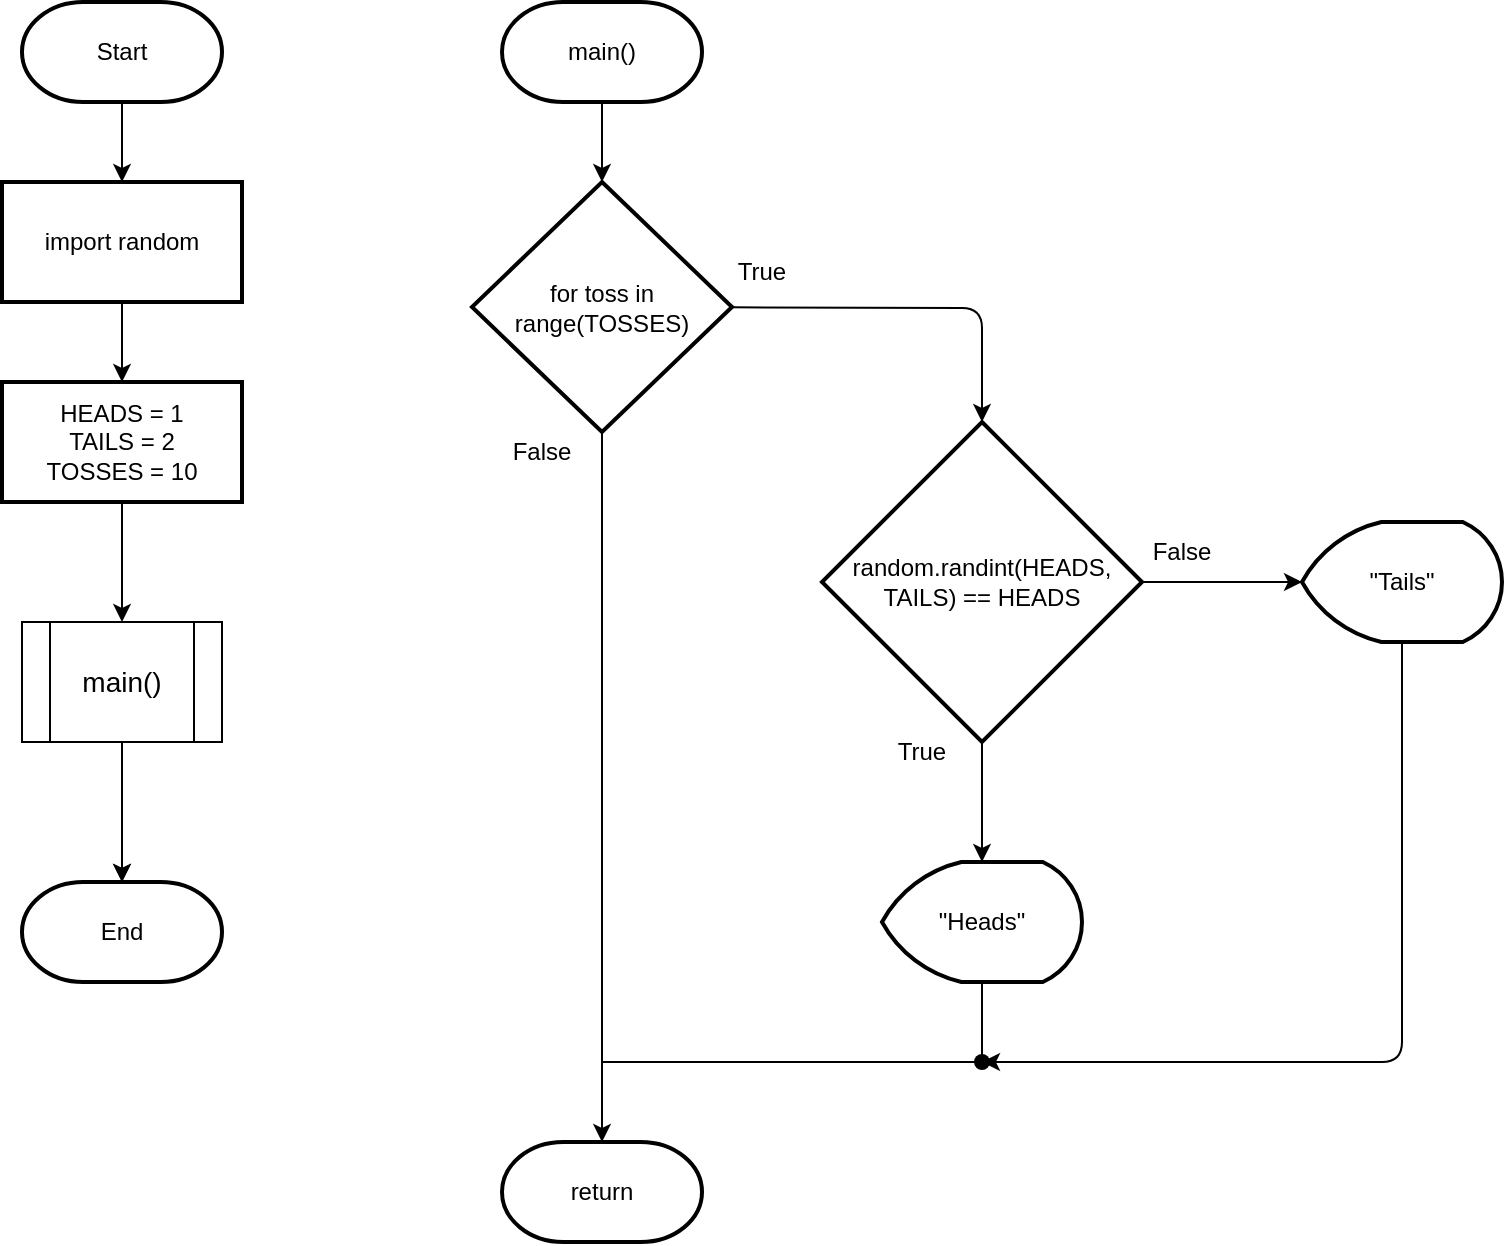 <mxfile>
    <diagram id="khdWllMj0eJr-ONkamnf" name="Page-1">
        <mxGraphModel dx="1849" dy="881" grid="1" gridSize="10" guides="1" tooltips="1" connect="1" arrows="1" fold="1" page="1" pageScale="1" pageWidth="850" pageHeight="1100" math="0" shadow="0">
            <root>
                <mxCell id="0"/>
                <mxCell id="1" parent="0"/>
                <mxCell id="4" value="" style="edgeStyle=none;html=1;" edge="1" parent="1" source="2" target="3">
                    <mxGeometry relative="1" as="geometry"/>
                </mxCell>
                <mxCell id="2" value="Start" style="strokeWidth=2;html=1;shape=mxgraph.flowchart.terminator;whiteSpace=wrap;" vertex="1" parent="1">
                    <mxGeometry x="560" y="150" width="100" height="50" as="geometry"/>
                </mxCell>
                <mxCell id="6" value="" style="edgeStyle=none;html=1;" edge="1" parent="1" source="3" target="5">
                    <mxGeometry relative="1" as="geometry"/>
                </mxCell>
                <mxCell id="3" value="import random" style="whiteSpace=wrap;html=1;strokeWidth=2;" vertex="1" parent="1">
                    <mxGeometry x="550" y="240" width="120" height="60" as="geometry"/>
                </mxCell>
                <mxCell id="32" value="" style="edgeStyle=none;html=1;" edge="1" parent="1" source="5" target="31">
                    <mxGeometry relative="1" as="geometry"/>
                </mxCell>
                <mxCell id="5" value="HEADS = 1&lt;br&gt;TAILS = 2&lt;br&gt;TOSSES = 10" style="whiteSpace=wrap;html=1;strokeWidth=2;" vertex="1" parent="1">
                    <mxGeometry x="550" y="340" width="120" height="60" as="geometry"/>
                </mxCell>
                <mxCell id="9" value="" style="edgeStyle=none;html=1;" edge="1" parent="1" source="7" target="8">
                    <mxGeometry relative="1" as="geometry"/>
                </mxCell>
                <mxCell id="7" value="main()" style="strokeWidth=2;html=1;shape=mxgraph.flowchart.terminator;whiteSpace=wrap;" vertex="1" parent="1">
                    <mxGeometry x="800" y="150" width="100" height="50" as="geometry"/>
                </mxCell>
                <mxCell id="11" value="" style="edgeStyle=none;html=1;" edge="1" parent="1" source="8" target="10">
                    <mxGeometry relative="1" as="geometry">
                        <Array as="points">
                            <mxPoint x="1040" y="303"/>
                        </Array>
                    </mxGeometry>
                </mxCell>
                <mxCell id="23" value="" style="edgeStyle=none;html=1;" edge="1" parent="1" source="8" target="20">
                    <mxGeometry relative="1" as="geometry"/>
                </mxCell>
                <mxCell id="8" value="for toss in range(TOSSES)" style="rhombus;whiteSpace=wrap;html=1;strokeWidth=2;" vertex="1" parent="1">
                    <mxGeometry x="785" y="240" width="130" height="125" as="geometry"/>
                </mxCell>
                <mxCell id="13" value="" style="edgeStyle=none;html=1;" edge="1" parent="1" source="10" target="12">
                    <mxGeometry relative="1" as="geometry"/>
                </mxCell>
                <mxCell id="16" value="" style="edgeStyle=none;html=1;" edge="1" parent="1" source="10" target="15">
                    <mxGeometry relative="1" as="geometry"/>
                </mxCell>
                <mxCell id="10" value="random.randint(HEADS, TAILS) == HEADS" style="rhombus;whiteSpace=wrap;html=1;strokeWidth=2;" vertex="1" parent="1">
                    <mxGeometry x="960" y="360" width="160" height="160" as="geometry"/>
                </mxCell>
                <mxCell id="12" value="&quot;Heads&quot;" style="strokeWidth=2;html=1;shape=mxgraph.flowchart.display;whiteSpace=wrap;" vertex="1" parent="1">
                    <mxGeometry x="990" y="580" width="100" height="60" as="geometry"/>
                </mxCell>
                <mxCell id="14" value="True" style="text;html=1;strokeColor=none;fillColor=none;align=center;verticalAlign=middle;whiteSpace=wrap;rounded=0;" vertex="1" parent="1">
                    <mxGeometry x="980" y="510" width="60" height="30" as="geometry"/>
                </mxCell>
                <mxCell id="36" value="" style="edgeStyle=none;html=1;" edge="1" parent="1" source="15" target="35">
                    <mxGeometry relative="1" as="geometry">
                        <Array as="points">
                            <mxPoint x="1250" y="680"/>
                        </Array>
                    </mxGeometry>
                </mxCell>
                <mxCell id="15" value="&quot;Tails&quot;" style="strokeWidth=2;html=1;shape=mxgraph.flowchart.display;whiteSpace=wrap;" vertex="1" parent="1">
                    <mxGeometry x="1200" y="410" width="100" height="60" as="geometry"/>
                </mxCell>
                <mxCell id="18" value="False" style="text;html=1;strokeColor=none;fillColor=none;align=center;verticalAlign=middle;whiteSpace=wrap;rounded=0;" vertex="1" parent="1">
                    <mxGeometry x="1110" y="410" width="60" height="30" as="geometry"/>
                </mxCell>
                <mxCell id="19" value="True" style="text;html=1;strokeColor=none;fillColor=none;align=center;verticalAlign=middle;whiteSpace=wrap;rounded=0;" vertex="1" parent="1">
                    <mxGeometry x="900" y="270" width="60" height="30" as="geometry"/>
                </mxCell>
                <mxCell id="20" value="return" style="strokeWidth=2;html=1;shape=mxgraph.flowchart.terminator;whiteSpace=wrap;" vertex="1" parent="1">
                    <mxGeometry x="800" y="720" width="100" height="50" as="geometry"/>
                </mxCell>
                <mxCell id="24" value="False" style="text;html=1;strokeColor=none;fillColor=none;align=center;verticalAlign=middle;whiteSpace=wrap;rounded=0;" vertex="1" parent="1">
                    <mxGeometry x="790" y="360" width="60" height="30" as="geometry"/>
                </mxCell>
                <mxCell id="39" value="" style="edgeStyle=none;html=1;" edge="1" parent="1" source="31" target="38">
                    <mxGeometry relative="1" as="geometry"/>
                </mxCell>
                <mxCell id="40" value="" style="edgeStyle=none;html=1;fontSize=14;" edge="1" parent="1" source="31" target="38">
                    <mxGeometry relative="1" as="geometry"/>
                </mxCell>
                <mxCell id="31" value="" style="verticalLabelPosition=bottom;verticalAlign=top;html=1;shape=process;whiteSpace=wrap;rounded=1;size=0.14;arcSize=0;align=center;" vertex="1" parent="1">
                    <mxGeometry x="560" y="460" width="100" height="60" as="geometry"/>
                </mxCell>
                <mxCell id="34" value="" style="endArrow=none;html=1;entryX=0.5;entryY=1;entryDx=0;entryDy=0;entryPerimeter=0;startArrow=none;" edge="1" parent="1" source="35" target="12">
                    <mxGeometry width="50" height="50" relative="1" as="geometry">
                        <mxPoint x="850" y="680" as="sourcePoint"/>
                        <mxPoint x="1080" y="570" as="targetPoint"/>
                        <Array as="points">
                            <mxPoint x="1040" y="680"/>
                        </Array>
                    </mxGeometry>
                </mxCell>
                <mxCell id="35" value="" style="shape=waypoint;sketch=0;size=6;pointerEvents=1;points=[];fillColor=default;resizable=0;rotatable=0;perimeter=centerPerimeter;snapToPoint=1;strokeWidth=2;" vertex="1" parent="1">
                    <mxGeometry x="1020" y="660" width="40" height="40" as="geometry"/>
                </mxCell>
                <mxCell id="37" value="" style="endArrow=none;html=1;entryDx=0;entryDy=0;entryPerimeter=0;" edge="1" parent="1" target="35">
                    <mxGeometry width="50" height="50" relative="1" as="geometry">
                        <mxPoint x="850" y="680.0" as="sourcePoint"/>
                        <mxPoint x="1040" y="640.0" as="targetPoint"/>
                        <Array as="points"/>
                    </mxGeometry>
                </mxCell>
                <mxCell id="38" value="End" style="strokeWidth=2;html=1;shape=mxgraph.flowchart.terminator;whiteSpace=wrap;" vertex="1" parent="1">
                    <mxGeometry x="560" y="590" width="100" height="50" as="geometry"/>
                </mxCell>
                <mxCell id="41" value="main()" style="text;html=1;strokeColor=none;fillColor=none;align=center;verticalAlign=middle;whiteSpace=wrap;rounded=0;fontSize=14;" vertex="1" parent="1">
                    <mxGeometry x="580" y="475" width="60" height="30" as="geometry"/>
                </mxCell>
            </root>
        </mxGraphModel>
    </diagram>
</mxfile>